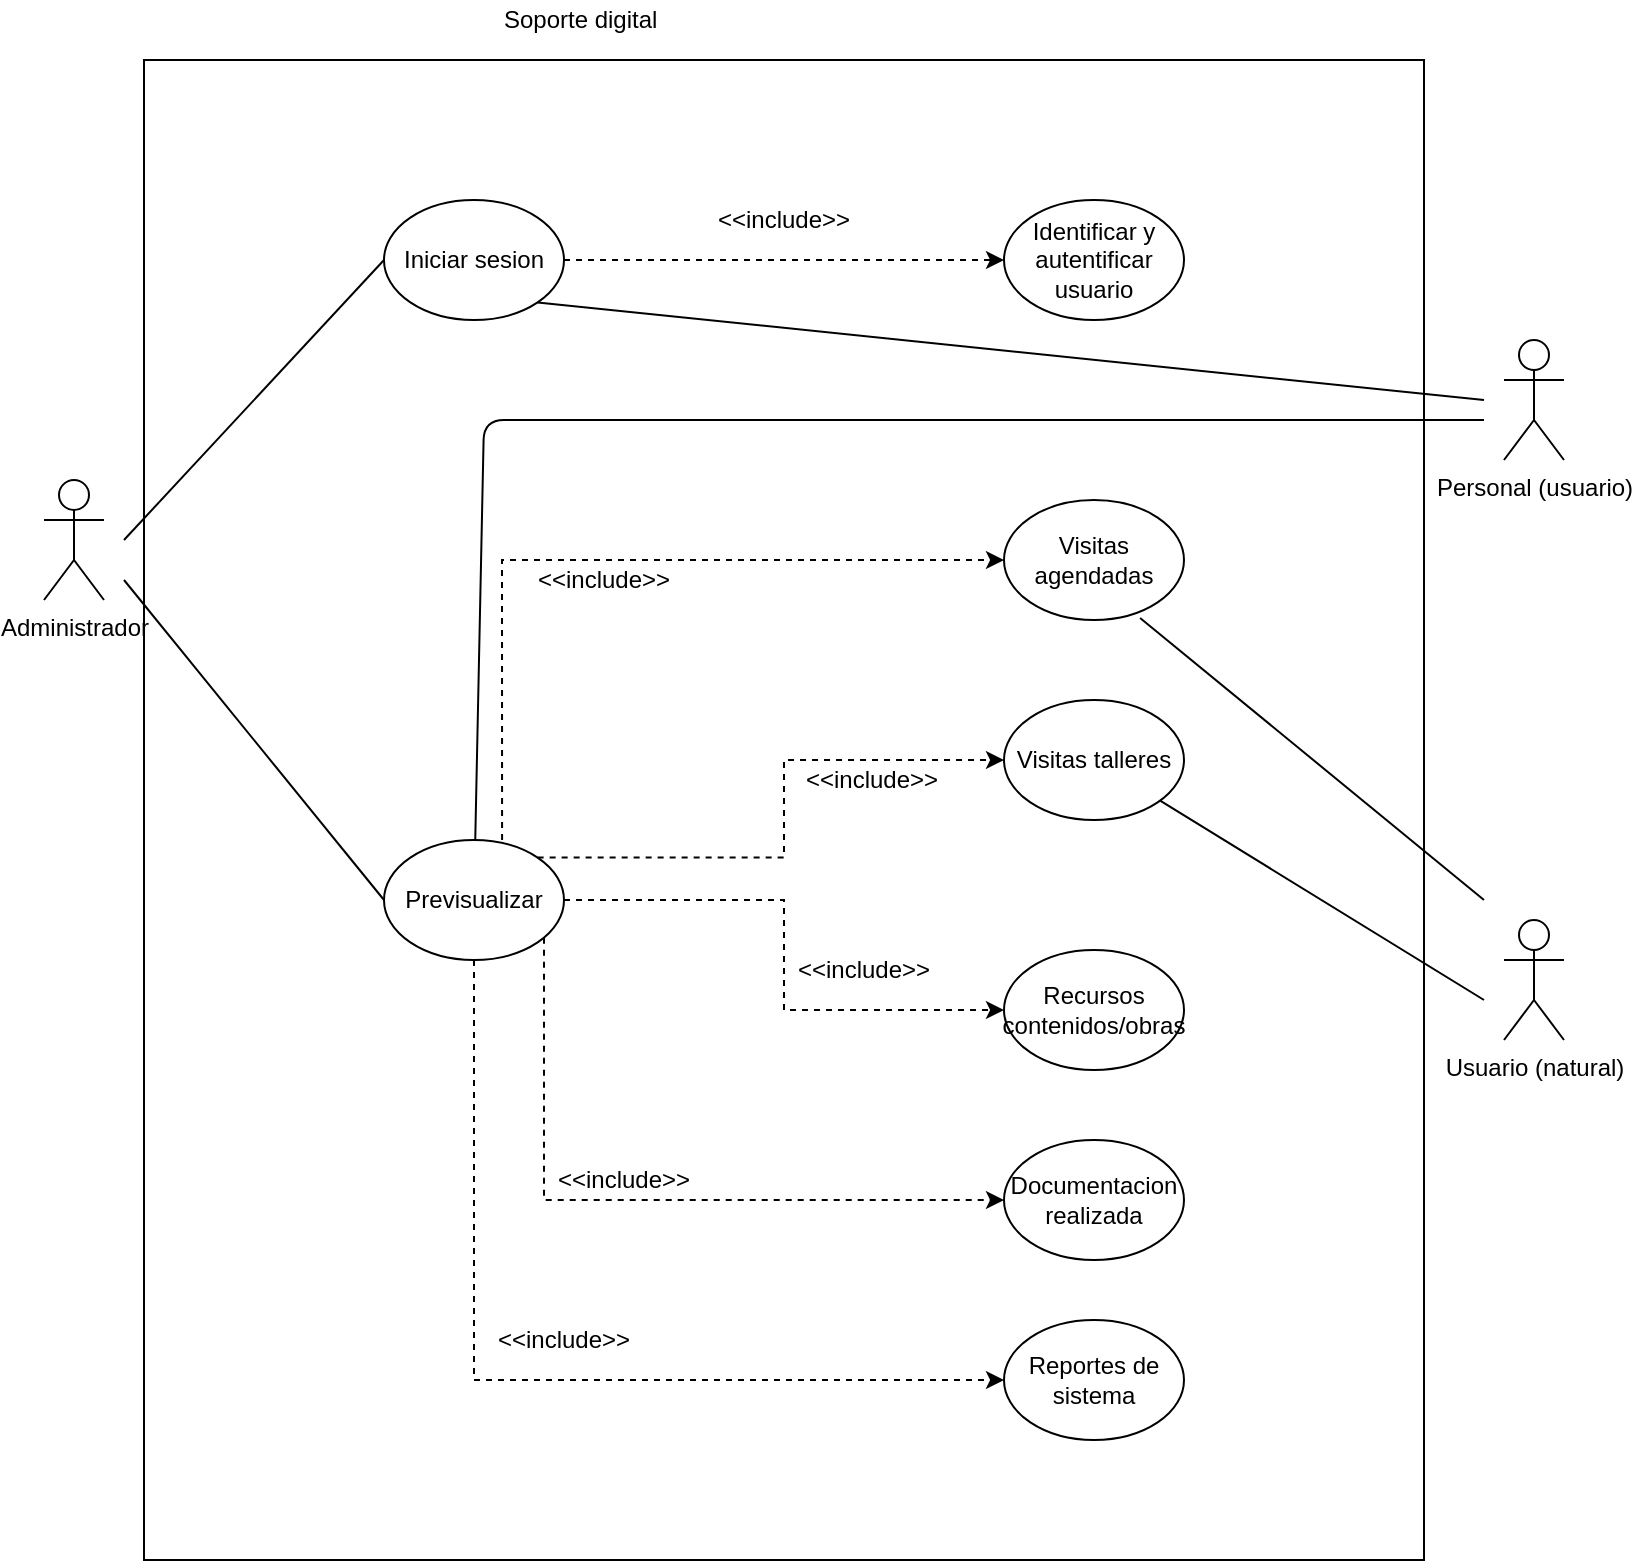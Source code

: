 <mxfile version="13.9.9" type="device"><diagram id="H8gN1GwDXIxKpkqkMOoJ" name="Página-1"><mxGraphModel dx="1527" dy="813" grid="1" gridSize="10" guides="1" tooltips="1" connect="1" arrows="1" fold="1" page="1" pageScale="1" pageWidth="827" pageHeight="1169" math="0" shadow="0"><root><mxCell id="0"/><mxCell id="1" parent="0"/><mxCell id="iFAMI-VhaUYs_OHiXC3X-3" value="" style="rounded=0;whiteSpace=wrap;html=1;" vertex="1" parent="1"><mxGeometry x="70" y="80" width="640" height="750" as="geometry"/></mxCell><mxCell id="iFAMI-VhaUYs_OHiXC3X-4" value="Administrador" style="shape=umlActor;verticalLabelPosition=bottom;verticalAlign=top;html=1;outlineConnect=0;" vertex="1" parent="1"><mxGeometry x="20" y="290" width="30" height="60" as="geometry"/></mxCell><mxCell id="iFAMI-VhaUYs_OHiXC3X-6" value="Personal (usuario)" style="shape=umlActor;verticalLabelPosition=bottom;verticalAlign=top;html=1;outlineConnect=0;" vertex="1" parent="1"><mxGeometry x="750" y="220" width="30" height="60" as="geometry"/></mxCell><mxCell id="iFAMI-VhaUYs_OHiXC3X-10" value="Usuario (natural)" style="shape=umlActor;verticalLabelPosition=bottom;verticalAlign=top;html=1;outlineConnect=0;" vertex="1" parent="1"><mxGeometry x="750" y="510" width="30" height="60" as="geometry"/></mxCell><mxCell id="iFAMI-VhaUYs_OHiXC3X-12" value="Iniciar sesion" style="ellipse;whiteSpace=wrap;html=1;" vertex="1" parent="1"><mxGeometry x="190" y="150" width="90" height="60" as="geometry"/></mxCell><mxCell id="iFAMI-VhaUYs_OHiXC3X-13" value="Identificar y autentificar usuario" style="ellipse;whiteSpace=wrap;html=1;" vertex="1" parent="1"><mxGeometry x="500" y="150" width="90" height="60" as="geometry"/></mxCell><mxCell id="iFAMI-VhaUYs_OHiXC3X-14" value="Previsualizar" style="ellipse;whiteSpace=wrap;html=1;" vertex="1" parent="1"><mxGeometry x="190" y="470" width="90" height="60" as="geometry"/></mxCell><mxCell id="iFAMI-VhaUYs_OHiXC3X-15" value="Visitas agendadas" style="ellipse;whiteSpace=wrap;html=1;" vertex="1" parent="1"><mxGeometry x="500" y="300" width="90" height="60" as="geometry"/></mxCell><mxCell id="iFAMI-VhaUYs_OHiXC3X-16" value="Visitas talleres" style="ellipse;whiteSpace=wrap;html=1;" vertex="1" parent="1"><mxGeometry x="500" y="400" width="90" height="60" as="geometry"/></mxCell><mxCell id="iFAMI-VhaUYs_OHiXC3X-17" value="Recursos contenidos/obras" style="ellipse;whiteSpace=wrap;html=1;" vertex="1" parent="1"><mxGeometry x="500" y="525" width="90" height="60" as="geometry"/></mxCell><mxCell id="iFAMI-VhaUYs_OHiXC3X-18" value="Reportes de sistema" style="ellipse;whiteSpace=wrap;html=1;" vertex="1" parent="1"><mxGeometry x="500" y="710" width="90" height="60" as="geometry"/></mxCell><mxCell id="iFAMI-VhaUYs_OHiXC3X-19" value="" style="endArrow=none;html=1;entryX=0;entryY=0.5;entryDx=0;entryDy=0;" edge="1" parent="1" target="iFAMI-VhaUYs_OHiXC3X-12"><mxGeometry width="50" height="50" relative="1" as="geometry"><mxPoint x="60" y="320" as="sourcePoint"/><mxPoint x="70" y="-210" as="targetPoint"/></mxGeometry></mxCell><mxCell id="iFAMI-VhaUYs_OHiXC3X-20" value="" style="endArrow=none;html=1;entryX=0;entryY=0.5;entryDx=0;entryDy=0;" edge="1" parent="1" target="iFAMI-VhaUYs_OHiXC3X-14"><mxGeometry width="50" height="50" relative="1" as="geometry"><mxPoint x="60" y="340" as="sourcePoint"/><mxPoint x="200" y="190" as="targetPoint"/></mxGeometry></mxCell><mxCell id="iFAMI-VhaUYs_OHiXC3X-21" value="" style="endArrow=none;html=1;" edge="1" parent="1" source="iFAMI-VhaUYs_OHiXC3X-14"><mxGeometry width="50" height="50" relative="1" as="geometry"><mxPoint x="80" y="340" as="sourcePoint"/><mxPoint x="740" y="260" as="targetPoint"/><Array as="points"><mxPoint x="240" y="260"/></Array></mxGeometry></mxCell><mxCell id="iFAMI-VhaUYs_OHiXC3X-22" value="" style="endArrow=none;html=1;exitX=1;exitY=1;exitDx=0;exitDy=0;" edge="1" parent="1" source="iFAMI-VhaUYs_OHiXC3X-12"><mxGeometry width="50" height="50" relative="1" as="geometry"><mxPoint x="90" y="350" as="sourcePoint"/><mxPoint x="740" y="250" as="targetPoint"/></mxGeometry></mxCell><mxCell id="iFAMI-VhaUYs_OHiXC3X-23" style="edgeStyle=orthogonalEdgeStyle;orthogonalLoop=1;jettySize=auto;html=1;horizontal=1;jumpStyle=none;rounded=0;dashed=1;entryX=0;entryY=0.5;entryDx=0;entryDy=0;" edge="1" parent="1" source="iFAMI-VhaUYs_OHiXC3X-12" target="iFAMI-VhaUYs_OHiXC3X-13"><mxGeometry relative="1" as="geometry"><mxPoint x="290" y="140" as="sourcePoint"/><mxPoint x="461" y="140" as="targetPoint"/></mxGeometry></mxCell><mxCell id="iFAMI-VhaUYs_OHiXC3X-24" value="&amp;lt;&amp;lt;include&amp;gt;&amp;gt;" style="text;html=1;strokeColor=none;fillColor=none;align=center;verticalAlign=middle;whiteSpace=wrap;rounded=0;" vertex="1" parent="1"><mxGeometry x="370" y="150" width="40" height="20" as="geometry"/></mxCell><mxCell id="iFAMI-VhaUYs_OHiXC3X-25" style="edgeStyle=orthogonalEdgeStyle;orthogonalLoop=1;jettySize=auto;html=1;horizontal=1;jumpStyle=none;rounded=0;dashed=1;entryX=0;entryY=0.5;entryDx=0;entryDy=0;exitX=0.656;exitY=0;exitDx=0;exitDy=0;exitPerimeter=0;" edge="1" parent="1" source="iFAMI-VhaUYs_OHiXC3X-14" target="iFAMI-VhaUYs_OHiXC3X-15"><mxGeometry relative="1" as="geometry"><mxPoint x="290" y="190" as="sourcePoint"/><mxPoint x="510" y="190" as="targetPoint"/></mxGeometry></mxCell><mxCell id="iFAMI-VhaUYs_OHiXC3X-26" style="edgeStyle=orthogonalEdgeStyle;orthogonalLoop=1;jettySize=auto;html=1;horizontal=1;jumpStyle=none;rounded=0;dashed=1;entryX=0;entryY=0.5;entryDx=0;entryDy=0;exitX=1;exitY=0;exitDx=0;exitDy=0;" edge="1" parent="1" source="iFAMI-VhaUYs_OHiXC3X-14" target="iFAMI-VhaUYs_OHiXC3X-16"><mxGeometry relative="1" as="geometry"><mxPoint x="300" y="200" as="sourcePoint"/><mxPoint x="520" y="200" as="targetPoint"/></mxGeometry></mxCell><mxCell id="iFAMI-VhaUYs_OHiXC3X-27" style="edgeStyle=orthogonalEdgeStyle;orthogonalLoop=1;jettySize=auto;html=1;horizontal=1;jumpStyle=none;rounded=0;dashed=1;entryX=0;entryY=0.5;entryDx=0;entryDy=0;exitX=1;exitY=0.5;exitDx=0;exitDy=0;" edge="1" parent="1" source="iFAMI-VhaUYs_OHiXC3X-14" target="iFAMI-VhaUYs_OHiXC3X-17"><mxGeometry relative="1" as="geometry"><mxPoint x="310" y="210" as="sourcePoint"/><mxPoint x="530" y="210" as="targetPoint"/></mxGeometry></mxCell><mxCell id="iFAMI-VhaUYs_OHiXC3X-28" style="edgeStyle=orthogonalEdgeStyle;orthogonalLoop=1;jettySize=auto;html=1;horizontal=1;jumpStyle=none;rounded=0;dashed=1;entryX=0;entryY=0.5;entryDx=0;entryDy=0;exitX=0.5;exitY=1;exitDx=0;exitDy=0;" edge="1" parent="1" source="iFAMI-VhaUYs_OHiXC3X-14" target="iFAMI-VhaUYs_OHiXC3X-18"><mxGeometry relative="1" as="geometry"><mxPoint x="320" y="220" as="sourcePoint"/><mxPoint x="540" y="220" as="targetPoint"/></mxGeometry></mxCell><mxCell id="iFAMI-VhaUYs_OHiXC3X-29" value="" style="endArrow=none;html=1;exitX=0.756;exitY=0.983;exitDx=0;exitDy=0;exitPerimeter=0;" edge="1" parent="1" source="iFAMI-VhaUYs_OHiXC3X-15"><mxGeometry width="50" height="50" relative="1" as="geometry"><mxPoint x="276.82" y="211.213" as="sourcePoint"/><mxPoint x="740" y="500" as="targetPoint"/></mxGeometry></mxCell><mxCell id="iFAMI-VhaUYs_OHiXC3X-31" value="" style="endArrow=none;html=1;" edge="1" parent="1" source="iFAMI-VhaUYs_OHiXC3X-16"><mxGeometry width="50" height="50" relative="1" as="geometry"><mxPoint x="296.82" y="231.213" as="sourcePoint"/><mxPoint x="740" y="550" as="targetPoint"/></mxGeometry></mxCell><mxCell id="iFAMI-VhaUYs_OHiXC3X-32" value="&amp;lt;&amp;lt;include&amp;gt;&amp;gt;" style="text;html=1;strokeColor=none;fillColor=none;align=center;verticalAlign=middle;whiteSpace=wrap;rounded=0;" vertex="1" parent="1"><mxGeometry x="280" y="330" width="40" height="20" as="geometry"/></mxCell><mxCell id="iFAMI-VhaUYs_OHiXC3X-33" value="&amp;lt;&amp;lt;include&amp;gt;&amp;gt;" style="text;html=1;strokeColor=none;fillColor=none;align=center;verticalAlign=middle;whiteSpace=wrap;rounded=0;" vertex="1" parent="1"><mxGeometry x="414" y="430" width="40" height="20" as="geometry"/></mxCell><mxCell id="iFAMI-VhaUYs_OHiXC3X-34" value="&amp;lt;&amp;lt;include&amp;gt;&amp;gt;" style="text;html=1;strokeColor=none;fillColor=none;align=center;verticalAlign=middle;whiteSpace=wrap;rounded=0;" vertex="1" parent="1"><mxGeometry x="410" y="525" width="40" height="20" as="geometry"/></mxCell><mxCell id="iFAMI-VhaUYs_OHiXC3X-35" value="&amp;lt;&amp;lt;include&amp;gt;&amp;gt;" style="text;html=1;strokeColor=none;fillColor=none;align=center;verticalAlign=middle;whiteSpace=wrap;rounded=0;" vertex="1" parent="1"><mxGeometry x="260" y="710" width="40" height="20" as="geometry"/></mxCell><mxCell id="iFAMI-VhaUYs_OHiXC3X-36" value="Documentacion realizada" style="ellipse;whiteSpace=wrap;html=1;" vertex="1" parent="1"><mxGeometry x="500" y="620" width="90" height="60" as="geometry"/></mxCell><mxCell id="iFAMI-VhaUYs_OHiXC3X-38" style="edgeStyle=orthogonalEdgeStyle;orthogonalLoop=1;jettySize=auto;html=1;horizontal=1;jumpStyle=none;rounded=0;dashed=1;entryX=0;entryY=0.5;entryDx=0;entryDy=0;" edge="1" parent="1" source="iFAMI-VhaUYs_OHiXC3X-14" target="iFAMI-VhaUYs_OHiXC3X-36"><mxGeometry relative="1" as="geometry"><mxPoint x="245" y="540" as="sourcePoint"/><mxPoint x="510" y="750" as="targetPoint"/><Array as="points"><mxPoint x="270" y="650"/></Array></mxGeometry></mxCell><mxCell id="iFAMI-VhaUYs_OHiXC3X-39" value="&amp;lt;&amp;lt;include&amp;gt;&amp;gt;" style="text;html=1;strokeColor=none;fillColor=none;align=center;verticalAlign=middle;whiteSpace=wrap;rounded=0;" vertex="1" parent="1"><mxGeometry x="290" y="630" width="40" height="20" as="geometry"/></mxCell><mxCell id="iFAMI-VhaUYs_OHiXC3X-40" value="Soporte digital&amp;nbsp;" style="text;html=1;strokeColor=none;fillColor=none;align=center;verticalAlign=middle;whiteSpace=wrap;rounded=0;" vertex="1" parent="1"><mxGeometry x="220" y="50" width="140" height="20" as="geometry"/></mxCell></root></mxGraphModel></diagram></mxfile>